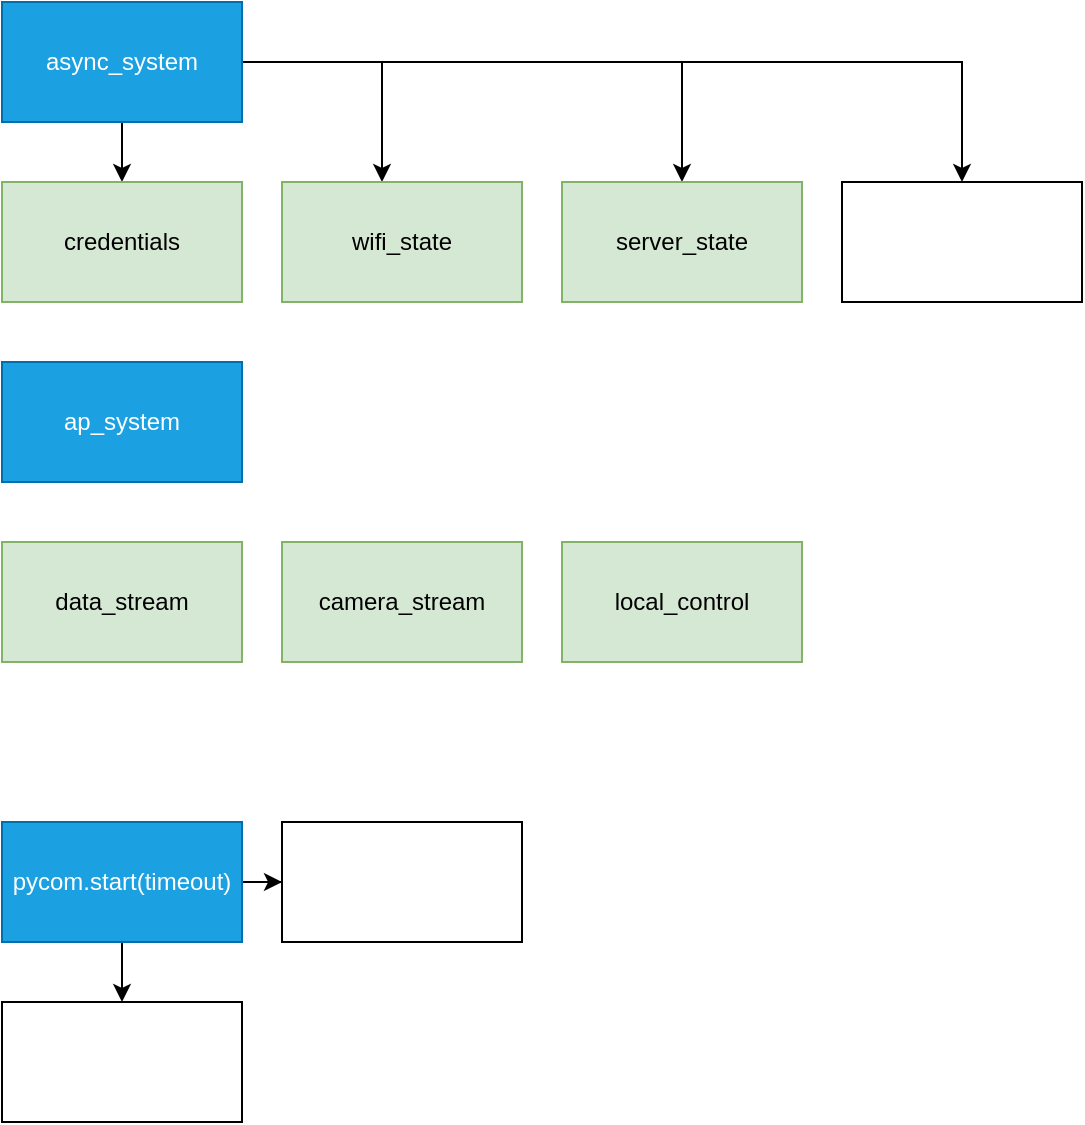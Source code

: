 <mxfile version="14.1.1" type="github">
  <diagram id="V_2FsqrP_TnfR3m9TM38" name="Page-1">
    <mxGraphModel dx="1492" dy="717" grid="1" gridSize="10" guides="1" tooltips="1" connect="1" arrows="1" fold="1" page="1" pageScale="1" pageWidth="850" pageHeight="1100" math="0" shadow="0">
      <root>
        <mxCell id="0" />
        <mxCell id="1" parent="0" />
        <mxCell id="0nXp7-gPV26Zt1LkQGKB-15" value="ap_system" style="rounded=0;whiteSpace=wrap;html=1;fillColor=#1ba1e2;strokeColor=#006EAF;fontColor=#ffffff;" parent="1" vertex="1">
          <mxGeometry x="20" y="210" width="120" height="60" as="geometry" />
        </mxCell>
        <mxCell id="0nXp7-gPV26Zt1LkQGKB-19" value="" style="edgeStyle=orthogonalEdgeStyle;rounded=0;orthogonalLoop=1;jettySize=auto;html=1;" parent="1" source="0nXp7-gPV26Zt1LkQGKB-17" target="0nXp7-gPV26Zt1LkQGKB-18" edge="1">
          <mxGeometry relative="1" as="geometry" />
        </mxCell>
        <mxCell id="0nXp7-gPV26Zt1LkQGKB-21" value="" style="edgeStyle=orthogonalEdgeStyle;rounded=0;orthogonalLoop=1;jettySize=auto;html=1;" parent="1" source="0nXp7-gPV26Zt1LkQGKB-17" target="0nXp7-gPV26Zt1LkQGKB-20" edge="1">
          <mxGeometry relative="1" as="geometry">
            <Array as="points">
              <mxPoint x="210" y="60" />
            </Array>
          </mxGeometry>
        </mxCell>
        <mxCell id="0nXp7-gPV26Zt1LkQGKB-27" value="" style="edgeStyle=orthogonalEdgeStyle;rounded=0;orthogonalLoop=1;jettySize=auto;html=1;" parent="1" source="0nXp7-gPV26Zt1LkQGKB-17" target="0nXp7-gPV26Zt1LkQGKB-26" edge="1">
          <mxGeometry relative="1" as="geometry" />
        </mxCell>
        <mxCell id="0nXp7-gPV26Zt1LkQGKB-17" value="async_system" style="rounded=0;whiteSpace=wrap;html=1;" parent="1" vertex="1">
          <mxGeometry x="20" y="30" width="120" height="60" as="geometry" />
        </mxCell>
        <mxCell id="0nXp7-gPV26Zt1LkQGKB-18" value="credentials" style="rounded=0;whiteSpace=wrap;html=1;fillColor=#d5e8d4;strokeColor=#82b366;" parent="1" vertex="1">
          <mxGeometry x="20" y="120" width="120" height="60" as="geometry" />
        </mxCell>
        <mxCell id="0nXp7-gPV26Zt1LkQGKB-20" value="wifi_state" style="rounded=0;whiteSpace=wrap;html=1;fillColor=#d5e8d4;strokeColor=#82b366;" parent="1" vertex="1">
          <mxGeometry x="160" y="120" width="120" height="60" as="geometry" />
        </mxCell>
        <mxCell id="0nXp7-gPV26Zt1LkQGKB-26" value="server_state" style="rounded=0;whiteSpace=wrap;html=1;fillColor=#d5e8d4;strokeColor=#82b366;" parent="1" vertex="1">
          <mxGeometry x="300" y="120" width="120" height="60" as="geometry" />
        </mxCell>
        <mxCell id="0nXp7-gPV26Zt1LkQGKB-28" value="data_stream" style="rounded=0;whiteSpace=wrap;html=1;fillColor=#d5e8d4;strokeColor=#82b366;" parent="1" vertex="1">
          <mxGeometry x="20" y="300" width="120" height="60" as="geometry" />
        </mxCell>
        <mxCell id="0nXp7-gPV26Zt1LkQGKB-30" value="camera_stream" style="rounded=0;whiteSpace=wrap;html=1;fillColor=#d5e8d4;strokeColor=#82b366;" parent="1" vertex="1">
          <mxGeometry x="160" y="300" width="120" height="60" as="geometry" />
        </mxCell>
        <mxCell id="0nXp7-gPV26Zt1LkQGKB-32" value="local_control" style="rounded=0;whiteSpace=wrap;html=1;fillColor=#d5e8d4;strokeColor=#82b366;" parent="1" vertex="1">
          <mxGeometry x="300" y="300" width="120" height="60" as="geometry" />
        </mxCell>
        <mxCell id="fkPGPy4GfA9krauUj-7d-2" style="edgeStyle=orthogonalEdgeStyle;rounded=0;orthogonalLoop=1;jettySize=auto;html=1;entryX=0.5;entryY=0;entryDx=0;entryDy=0;" edge="1" parent="1" source="l8wbot5HC4_m_PFQI1bZ-1" target="fkPGPy4GfA9krauUj-7d-1">
          <mxGeometry relative="1" as="geometry" />
        </mxCell>
        <mxCell id="l8wbot5HC4_m_PFQI1bZ-1" value="async_system" style="rounded=0;whiteSpace=wrap;html=1;fillColor=#1ba1e2;strokeColor=#006EAF;fontColor=#ffffff;" parent="1" vertex="1">
          <mxGeometry x="20" y="30" width="120" height="60" as="geometry" />
        </mxCell>
        <mxCell id="fkPGPy4GfA9krauUj-7d-1" value="" style="rounded=0;whiteSpace=wrap;html=1;" vertex="1" parent="1">
          <mxGeometry x="440" y="120" width="120" height="60" as="geometry" />
        </mxCell>
        <mxCell id="fkPGPy4GfA9krauUj-7d-5" style="edgeStyle=orthogonalEdgeStyle;rounded=0;orthogonalLoop=1;jettySize=auto;html=1;" edge="1" parent="1" source="fkPGPy4GfA9krauUj-7d-3" target="fkPGPy4GfA9krauUj-7d-4">
          <mxGeometry relative="1" as="geometry" />
        </mxCell>
        <mxCell id="fkPGPy4GfA9krauUj-7d-7" value="" style="edgeStyle=orthogonalEdgeStyle;rounded=0;orthogonalLoop=1;jettySize=auto;html=1;entryX=0;entryY=0.5;entryDx=0;entryDy=0;" edge="1" parent="1" source="fkPGPy4GfA9krauUj-7d-3" target="fkPGPy4GfA9krauUj-7d-8">
          <mxGeometry relative="1" as="geometry">
            <mxPoint x="160" y="470" as="targetPoint" />
          </mxGeometry>
        </mxCell>
        <mxCell id="fkPGPy4GfA9krauUj-7d-3" value="pycom.start(timeout)" style="rounded=0;whiteSpace=wrap;html=1;fillColor=#1ba1e2;strokeColor=#006EAF;fontColor=#ffffff;" vertex="1" parent="1">
          <mxGeometry x="20" y="440" width="120" height="60" as="geometry" />
        </mxCell>
        <mxCell id="fkPGPy4GfA9krauUj-7d-4" value="" style="rounded=0;whiteSpace=wrap;html=1;" vertex="1" parent="1">
          <mxGeometry x="20" y="530" width="120" height="60" as="geometry" />
        </mxCell>
        <mxCell id="fkPGPy4GfA9krauUj-7d-8" value="" style="rounded=0;whiteSpace=wrap;html=1;" vertex="1" parent="1">
          <mxGeometry x="160" y="440" width="120" height="60" as="geometry" />
        </mxCell>
      </root>
    </mxGraphModel>
  </diagram>
</mxfile>
